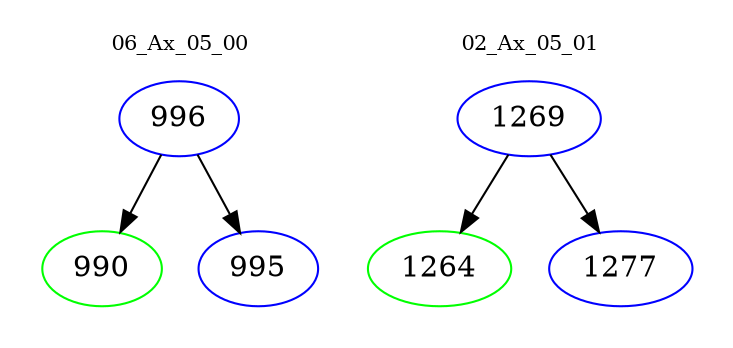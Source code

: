 digraph{
subgraph cluster_0 {
color = white
label = "06_Ax_05_00";
fontsize=10;
T0_996 [label="996", color="blue"]
T0_996 -> T0_990 [color="black"]
T0_990 [label="990", color="green"]
T0_996 -> T0_995 [color="black"]
T0_995 [label="995", color="blue"]
}
subgraph cluster_1 {
color = white
label = "02_Ax_05_01";
fontsize=10;
T1_1269 [label="1269", color="blue"]
T1_1269 -> T1_1264 [color="black"]
T1_1264 [label="1264", color="green"]
T1_1269 -> T1_1277 [color="black"]
T1_1277 [label="1277", color="blue"]
}
}
